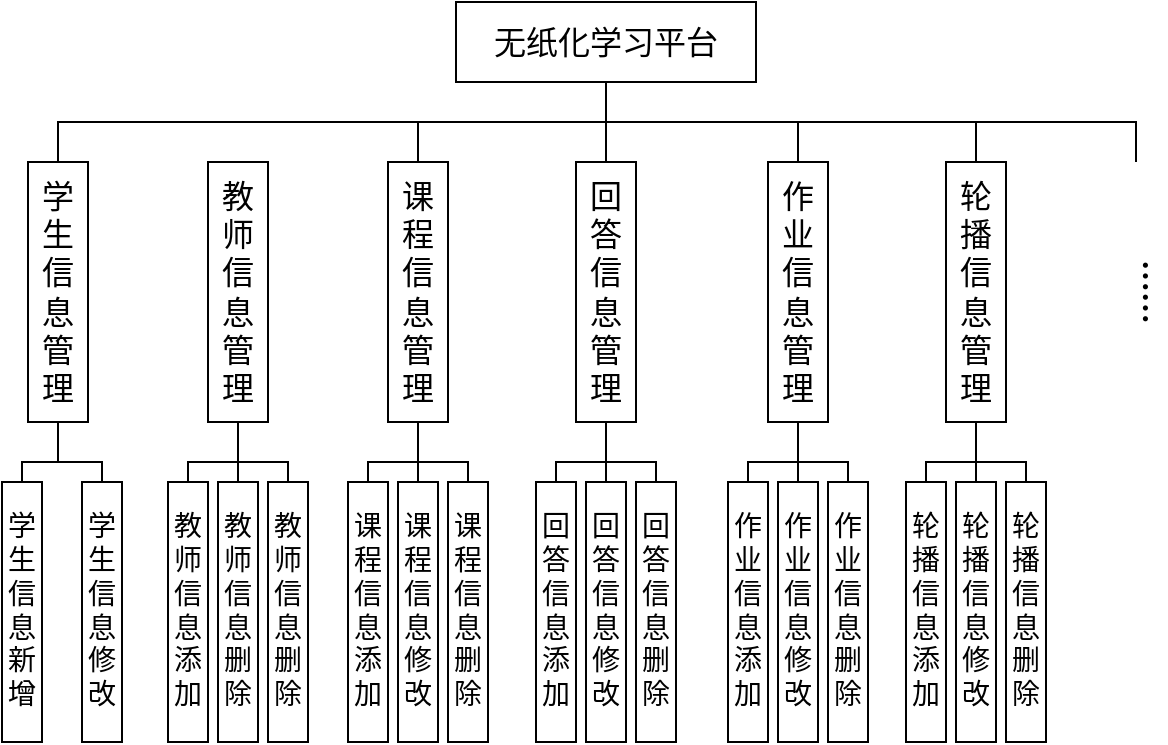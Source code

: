 <mxfile version="18.0.2" type="github">
  <diagram id="XVO9AAxLQijC5iL2iSVY" name="第 1 页">
    <mxGraphModel dx="1185" dy="588" grid="1" gridSize="10" guides="1" tooltips="1" connect="1" arrows="1" fold="1" page="1" pageScale="1" pageWidth="827" pageHeight="1169" math="0" shadow="0">
      <root>
        <mxCell id="0" />
        <mxCell id="1" parent="0" />
        <mxCell id="rA-lsOS7G83opefxdlpn-10" style="edgeStyle=orthogonalEdgeStyle;rounded=0;orthogonalLoop=1;jettySize=auto;html=1;entryX=0.5;entryY=0;entryDx=0;entryDy=0;fontSize=16;endArrow=none;endFill=0;fontFamily=宋体;" edge="1" parent="1" source="rA-lsOS7G83opefxdlpn-1" target="rA-lsOS7G83opefxdlpn-2">
          <mxGeometry relative="1" as="geometry">
            <Array as="points">
              <mxPoint x="429" y="200" />
              <mxPoint x="155" y="200" />
            </Array>
          </mxGeometry>
        </mxCell>
        <mxCell id="rA-lsOS7G83opefxdlpn-60" style="edgeStyle=orthogonalEdgeStyle;rounded=0;orthogonalLoop=1;jettySize=auto;html=1;fontFamily=宋体;fontSize=14;endArrow=none;endFill=0;" edge="1" parent="1" source="rA-lsOS7G83opefxdlpn-1" target="rA-lsOS7G83opefxdlpn-5">
          <mxGeometry relative="1" as="geometry" />
        </mxCell>
        <mxCell id="rA-lsOS7G83opefxdlpn-62" style="edgeStyle=orthogonalEdgeStyle;rounded=0;orthogonalLoop=1;jettySize=auto;html=1;entryX=0.25;entryY=0;entryDx=0;entryDy=0;fontFamily=宋体;fontSize=14;endArrow=none;endFill=0;" edge="1" parent="1" source="rA-lsOS7G83opefxdlpn-1" target="rA-lsOS7G83opefxdlpn-4">
          <mxGeometry relative="1" as="geometry">
            <Array as="points">
              <mxPoint x="429" y="200" />
              <mxPoint x="335" y="200" />
              <mxPoint x="335" y="220" />
            </Array>
          </mxGeometry>
        </mxCell>
        <mxCell id="rA-lsOS7G83opefxdlpn-63" style="edgeStyle=orthogonalEdgeStyle;rounded=0;orthogonalLoop=1;jettySize=auto;html=1;entryX=0.5;entryY=0;entryDx=0;entryDy=0;fontFamily=宋体;fontSize=14;endArrow=none;endFill=0;" edge="1" parent="1" source="rA-lsOS7G83opefxdlpn-1" target="rA-lsOS7G83opefxdlpn-6">
          <mxGeometry relative="1" as="geometry">
            <Array as="points">
              <mxPoint x="429" y="200" />
              <mxPoint x="525" y="200" />
            </Array>
          </mxGeometry>
        </mxCell>
        <mxCell id="rA-lsOS7G83opefxdlpn-64" style="edgeStyle=orthogonalEdgeStyle;rounded=0;orthogonalLoop=1;jettySize=auto;html=1;entryX=0.5;entryY=0;entryDx=0;entryDy=0;fontFamily=宋体;fontSize=14;endArrow=none;endFill=0;" edge="1" parent="1" source="rA-lsOS7G83opefxdlpn-1" target="rA-lsOS7G83opefxdlpn-7">
          <mxGeometry relative="1" as="geometry">
            <Array as="points">
              <mxPoint x="429" y="200" />
              <mxPoint x="614" y="200" />
            </Array>
          </mxGeometry>
        </mxCell>
        <mxCell id="rA-lsOS7G83opefxdlpn-65" style="edgeStyle=orthogonalEdgeStyle;rounded=0;orthogonalLoop=1;jettySize=auto;html=1;fontFamily=宋体;fontSize=14;endArrow=none;endFill=0;" edge="1" parent="1" source="rA-lsOS7G83opefxdlpn-1" target="rA-lsOS7G83opefxdlpn-9">
          <mxGeometry relative="1" as="geometry">
            <Array as="points">
              <mxPoint x="429" y="200" />
              <mxPoint x="694" y="200" />
            </Array>
          </mxGeometry>
        </mxCell>
        <mxCell id="rA-lsOS7G83opefxdlpn-1" value="无纸化学习平台" style="rounded=0;whiteSpace=wrap;html=1;fontSize=16;fontFamily=宋体;" vertex="1" parent="1">
          <mxGeometry x="354" y="140" width="150" height="40" as="geometry" />
        </mxCell>
        <mxCell id="rA-lsOS7G83opefxdlpn-20" style="edgeStyle=orthogonalEdgeStyle;rounded=0;orthogonalLoop=1;jettySize=auto;html=1;fontSize=14;endArrow=none;endFill=0;fontFamily=宋体;" edge="1" parent="1" source="rA-lsOS7G83opefxdlpn-2" target="rA-lsOS7G83opefxdlpn-18">
          <mxGeometry relative="1" as="geometry" />
        </mxCell>
        <mxCell id="rA-lsOS7G83opefxdlpn-21" style="edgeStyle=orthogonalEdgeStyle;rounded=0;orthogonalLoop=1;jettySize=auto;html=1;entryX=0.5;entryY=0;entryDx=0;entryDy=0;fontSize=14;endArrow=none;endFill=0;fontFamily=宋体;" edge="1" parent="1" source="rA-lsOS7G83opefxdlpn-2" target="rA-lsOS7G83opefxdlpn-19">
          <mxGeometry relative="1" as="geometry" />
        </mxCell>
        <mxCell id="rA-lsOS7G83opefxdlpn-2" value="学生信息管理" style="rounded=0;whiteSpace=wrap;html=1;glass=0;sketch=0;horizontal=1;fontSize=16;fontFamily=宋体;" vertex="1" parent="1">
          <mxGeometry x="140" y="220" width="30" height="130" as="geometry" />
        </mxCell>
        <mxCell id="rA-lsOS7G83opefxdlpn-25" style="edgeStyle=orthogonalEdgeStyle;rounded=0;orthogonalLoop=1;jettySize=auto;html=1;fontSize=14;endArrow=none;endFill=0;fontFamily=宋体;" edge="1" parent="1" source="rA-lsOS7G83opefxdlpn-3" target="rA-lsOS7G83opefxdlpn-22">
          <mxGeometry relative="1" as="geometry" />
        </mxCell>
        <mxCell id="rA-lsOS7G83opefxdlpn-26" style="edgeStyle=orthogonalEdgeStyle;rounded=0;orthogonalLoop=1;jettySize=auto;html=1;entryX=0.5;entryY=0;entryDx=0;entryDy=0;fontSize=14;endArrow=none;endFill=0;fontFamily=宋体;" edge="1" parent="1" source="rA-lsOS7G83opefxdlpn-3" target="rA-lsOS7G83opefxdlpn-23">
          <mxGeometry relative="1" as="geometry" />
        </mxCell>
        <mxCell id="rA-lsOS7G83opefxdlpn-27" style="edgeStyle=orthogonalEdgeStyle;rounded=0;orthogonalLoop=1;jettySize=auto;html=1;entryX=0.5;entryY=0;entryDx=0;entryDy=0;fontSize=14;endArrow=none;endFill=0;fontFamily=宋体;" edge="1" parent="1" source="rA-lsOS7G83opefxdlpn-3" target="rA-lsOS7G83opefxdlpn-24">
          <mxGeometry relative="1" as="geometry" />
        </mxCell>
        <mxCell id="rA-lsOS7G83opefxdlpn-3" value="教师信息管理" style="rounded=0;whiteSpace=wrap;html=1;glass=0;sketch=0;horizontal=1;fontSize=16;fontFamily=宋体;" vertex="1" parent="1">
          <mxGeometry x="230" y="220" width="30" height="130" as="geometry" />
        </mxCell>
        <mxCell id="rA-lsOS7G83opefxdlpn-31" style="edgeStyle=orthogonalEdgeStyle;rounded=0;orthogonalLoop=1;jettySize=auto;html=1;entryX=0.5;entryY=0;entryDx=0;entryDy=0;fontSize=14;endArrow=none;endFill=0;fontFamily=宋体;" edge="1" parent="1" source="rA-lsOS7G83opefxdlpn-4" target="rA-lsOS7G83opefxdlpn-28">
          <mxGeometry relative="1" as="geometry" />
        </mxCell>
        <mxCell id="rA-lsOS7G83opefxdlpn-32" style="edgeStyle=orthogonalEdgeStyle;rounded=0;orthogonalLoop=1;jettySize=auto;html=1;fontSize=14;endArrow=none;endFill=0;fontFamily=宋体;" edge="1" parent="1" source="rA-lsOS7G83opefxdlpn-4" target="rA-lsOS7G83opefxdlpn-29">
          <mxGeometry relative="1" as="geometry" />
        </mxCell>
        <mxCell id="rA-lsOS7G83opefxdlpn-33" style="edgeStyle=orthogonalEdgeStyle;rounded=0;orthogonalLoop=1;jettySize=auto;html=1;fontSize=14;endArrow=none;endFill=0;fontFamily=宋体;" edge="1" parent="1" source="rA-lsOS7G83opefxdlpn-4" target="rA-lsOS7G83opefxdlpn-30">
          <mxGeometry relative="1" as="geometry" />
        </mxCell>
        <mxCell id="rA-lsOS7G83opefxdlpn-4" value="课程信息管理" style="rounded=0;whiteSpace=wrap;html=1;glass=0;sketch=0;horizontal=1;fontSize=16;fontFamily=宋体;" vertex="1" parent="1">
          <mxGeometry x="320" y="220" width="30" height="130" as="geometry" />
        </mxCell>
        <mxCell id="rA-lsOS7G83opefxdlpn-39" style="edgeStyle=orthogonalEdgeStyle;rounded=0;orthogonalLoop=1;jettySize=auto;html=1;fontSize=14;endArrow=none;endFill=0;fontFamily=宋体;" edge="1" parent="1" source="rA-lsOS7G83opefxdlpn-5" target="rA-lsOS7G83opefxdlpn-34">
          <mxGeometry relative="1" as="geometry" />
        </mxCell>
        <mxCell id="rA-lsOS7G83opefxdlpn-40" style="edgeStyle=orthogonalEdgeStyle;rounded=0;orthogonalLoop=1;jettySize=auto;html=1;fontSize=14;endArrow=none;endFill=0;fontFamily=宋体;" edge="1" parent="1" source="rA-lsOS7G83opefxdlpn-5" target="rA-lsOS7G83opefxdlpn-36">
          <mxGeometry relative="1" as="geometry" />
        </mxCell>
        <mxCell id="rA-lsOS7G83opefxdlpn-41" style="edgeStyle=orthogonalEdgeStyle;rounded=0;orthogonalLoop=1;jettySize=auto;html=1;entryX=0.5;entryY=0;entryDx=0;entryDy=0;fontSize=14;endArrow=none;endFill=0;fontFamily=宋体;" edge="1" parent="1" source="rA-lsOS7G83opefxdlpn-5" target="rA-lsOS7G83opefxdlpn-37">
          <mxGeometry relative="1" as="geometry" />
        </mxCell>
        <mxCell id="rA-lsOS7G83opefxdlpn-5" value="回答信息管理" style="rounded=0;whiteSpace=wrap;html=1;glass=0;sketch=0;horizontal=1;fontSize=16;fontFamily=宋体;" vertex="1" parent="1">
          <mxGeometry x="414" y="220" width="30" height="130" as="geometry" />
        </mxCell>
        <mxCell id="rA-lsOS7G83opefxdlpn-45" style="edgeStyle=orthogonalEdgeStyle;rounded=0;orthogonalLoop=1;jettySize=auto;html=1;fontSize=14;endArrow=none;endFill=0;fontFamily=宋体;" edge="1" parent="1" source="rA-lsOS7G83opefxdlpn-6" target="rA-lsOS7G83opefxdlpn-43">
          <mxGeometry relative="1" as="geometry" />
        </mxCell>
        <mxCell id="rA-lsOS7G83opefxdlpn-46" style="edgeStyle=orthogonalEdgeStyle;rounded=0;orthogonalLoop=1;jettySize=auto;html=1;entryX=0.5;entryY=0;entryDx=0;entryDy=0;fontSize=14;endArrow=none;endFill=0;fontFamily=宋体;" edge="1" parent="1" source="rA-lsOS7G83opefxdlpn-6" target="rA-lsOS7G83opefxdlpn-42">
          <mxGeometry relative="1" as="geometry" />
        </mxCell>
        <mxCell id="rA-lsOS7G83opefxdlpn-47" style="edgeStyle=orthogonalEdgeStyle;rounded=0;orthogonalLoop=1;jettySize=auto;html=1;entryX=0.5;entryY=0;entryDx=0;entryDy=0;fontSize=14;endArrow=none;endFill=0;fontFamily=宋体;" edge="1" parent="1" source="rA-lsOS7G83opefxdlpn-6" target="rA-lsOS7G83opefxdlpn-44">
          <mxGeometry relative="1" as="geometry" />
        </mxCell>
        <mxCell id="rA-lsOS7G83opefxdlpn-6" value="作业信息管理" style="rounded=0;whiteSpace=wrap;html=1;glass=0;sketch=0;horizontal=1;fontSize=16;fontFamily=宋体;" vertex="1" parent="1">
          <mxGeometry x="510" y="220" width="30" height="130" as="geometry" />
        </mxCell>
        <mxCell id="rA-lsOS7G83opefxdlpn-51" style="edgeStyle=orthogonalEdgeStyle;rounded=0;orthogonalLoop=1;jettySize=auto;html=1;entryX=0.5;entryY=0;entryDx=0;entryDy=0;fontSize=14;endArrow=none;endFill=0;fontFamily=宋体;" edge="1" parent="1" source="rA-lsOS7G83opefxdlpn-7" target="rA-lsOS7G83opefxdlpn-48">
          <mxGeometry relative="1" as="geometry" />
        </mxCell>
        <mxCell id="rA-lsOS7G83opefxdlpn-52" style="edgeStyle=orthogonalEdgeStyle;rounded=0;orthogonalLoop=1;jettySize=auto;html=1;fontSize=14;endArrow=none;endFill=0;fontFamily=宋体;" edge="1" parent="1" source="rA-lsOS7G83opefxdlpn-7" target="rA-lsOS7G83opefxdlpn-49">
          <mxGeometry relative="1" as="geometry" />
        </mxCell>
        <mxCell id="rA-lsOS7G83opefxdlpn-53" style="edgeStyle=orthogonalEdgeStyle;rounded=0;orthogonalLoop=1;jettySize=auto;html=1;fontSize=14;endArrow=none;endFill=0;fontFamily=宋体;" edge="1" parent="1" source="rA-lsOS7G83opefxdlpn-7" target="rA-lsOS7G83opefxdlpn-50">
          <mxGeometry relative="1" as="geometry" />
        </mxCell>
        <mxCell id="rA-lsOS7G83opefxdlpn-7" value="轮播信息管理" style="rounded=0;whiteSpace=wrap;html=1;glass=0;sketch=0;horizontal=1;fontSize=16;fontFamily=宋体;" vertex="1" parent="1">
          <mxGeometry x="599" y="220" width="30" height="130" as="geometry" />
        </mxCell>
        <mxCell id="rA-lsOS7G83opefxdlpn-9" value="……" style="text;html=1;strokeColor=none;fillColor=none;align=center;verticalAlign=middle;whiteSpace=wrap;rounded=0;glass=0;sketch=0;fontSize=16;fontStyle=1;horizontal=0;fontFamily=宋体;" vertex="1" parent="1">
          <mxGeometry x="679" y="220" width="30" height="130" as="geometry" />
        </mxCell>
        <mxCell id="rA-lsOS7G83opefxdlpn-18" value="学生信息新增" style="rounded=0;whiteSpace=wrap;html=1;glass=0;sketch=0;fontSize=14;fontFamily=宋体;" vertex="1" parent="1">
          <mxGeometry x="127" y="380" width="20" height="130" as="geometry" />
        </mxCell>
        <mxCell id="rA-lsOS7G83opefxdlpn-19" value="学生信息修改" style="rounded=0;whiteSpace=wrap;html=1;glass=0;sketch=0;fontSize=14;fontFamily=宋体;" vertex="1" parent="1">
          <mxGeometry x="167" y="380" width="20" height="130" as="geometry" />
        </mxCell>
        <mxCell id="rA-lsOS7G83opefxdlpn-22" value="教师信息添加" style="rounded=0;whiteSpace=wrap;html=1;glass=0;sketch=0;fontSize=14;fontFamily=宋体;" vertex="1" parent="1">
          <mxGeometry x="210" y="380" width="20" height="130" as="geometry" />
        </mxCell>
        <mxCell id="rA-lsOS7G83opefxdlpn-23" value="教师信息删除" style="rounded=0;whiteSpace=wrap;html=1;glass=0;sketch=0;fontSize=14;fontFamily=宋体;" vertex="1" parent="1">
          <mxGeometry x="235" y="380" width="20" height="130" as="geometry" />
        </mxCell>
        <mxCell id="rA-lsOS7G83opefxdlpn-24" value="教师信息删除" style="rounded=0;whiteSpace=wrap;html=1;glass=0;sketch=0;fontSize=14;fontFamily=宋体;" vertex="1" parent="1">
          <mxGeometry x="260" y="380" width="20" height="130" as="geometry" />
        </mxCell>
        <mxCell id="rA-lsOS7G83opefxdlpn-28" value="课程信息添加" style="rounded=0;whiteSpace=wrap;html=1;glass=0;sketch=0;fontSize=14;fontFamily=宋体;" vertex="1" parent="1">
          <mxGeometry x="300" y="380" width="20" height="130" as="geometry" />
        </mxCell>
        <mxCell id="rA-lsOS7G83opefxdlpn-29" value="课程信息修改" style="rounded=0;whiteSpace=wrap;html=1;glass=0;sketch=0;fontSize=14;fontFamily=宋体;" vertex="1" parent="1">
          <mxGeometry x="325" y="380" width="20" height="130" as="geometry" />
        </mxCell>
        <mxCell id="rA-lsOS7G83opefxdlpn-30" value="课程信息删除" style="rounded=0;whiteSpace=wrap;html=1;glass=0;sketch=0;fontSize=14;fontFamily=宋体;" vertex="1" parent="1">
          <mxGeometry x="350" y="380" width="20" height="130" as="geometry" />
        </mxCell>
        <mxCell id="rA-lsOS7G83opefxdlpn-34" value="回答信息添加" style="rounded=0;whiteSpace=wrap;html=1;glass=0;sketch=0;fontSize=14;fontFamily=宋体;" vertex="1" parent="1">
          <mxGeometry x="394" y="380" width="20" height="130" as="geometry" />
        </mxCell>
        <mxCell id="rA-lsOS7G83opefxdlpn-36" value="回答信息修改" style="rounded=0;whiteSpace=wrap;html=1;glass=0;sketch=0;fontSize=14;fontFamily=宋体;" vertex="1" parent="1">
          <mxGeometry x="419" y="380" width="20" height="130" as="geometry" />
        </mxCell>
        <mxCell id="rA-lsOS7G83opefxdlpn-37" value="回答信息删除" style="rounded=0;whiteSpace=wrap;html=1;glass=0;sketch=0;fontSize=14;fontFamily=宋体;" vertex="1" parent="1">
          <mxGeometry x="444" y="380" width="20" height="130" as="geometry" />
        </mxCell>
        <mxCell id="rA-lsOS7G83opefxdlpn-42" value="作业信息添加" style="rounded=0;whiteSpace=wrap;html=1;glass=0;sketch=0;fontSize=14;fontFamily=宋体;" vertex="1" parent="1">
          <mxGeometry x="490" y="380" width="20" height="130" as="geometry" />
        </mxCell>
        <mxCell id="rA-lsOS7G83opefxdlpn-43" value="作业信息修改" style="rounded=0;whiteSpace=wrap;html=1;glass=0;sketch=0;fontSize=14;fontFamily=宋体;" vertex="1" parent="1">
          <mxGeometry x="515" y="380" width="20" height="130" as="geometry" />
        </mxCell>
        <mxCell id="rA-lsOS7G83opefxdlpn-44" value="作业信息删除" style="rounded=0;whiteSpace=wrap;html=1;glass=0;sketch=0;fontSize=14;fontFamily=宋体;" vertex="1" parent="1">
          <mxGeometry x="540" y="380" width="20" height="130" as="geometry" />
        </mxCell>
        <mxCell id="rA-lsOS7G83opefxdlpn-48" value="轮播信息添加" style="rounded=0;whiteSpace=wrap;html=1;glass=0;sketch=0;fontSize=14;fontFamily=宋体;" vertex="1" parent="1">
          <mxGeometry x="579" y="380" width="20" height="130" as="geometry" />
        </mxCell>
        <mxCell id="rA-lsOS7G83opefxdlpn-49" value="轮播信息修改" style="rounded=0;whiteSpace=wrap;html=1;glass=0;sketch=0;fontSize=14;fontFamily=宋体;" vertex="1" parent="1">
          <mxGeometry x="604" y="380" width="20" height="130" as="geometry" />
        </mxCell>
        <mxCell id="rA-lsOS7G83opefxdlpn-50" value="轮播信息删除" style="rounded=0;whiteSpace=wrap;html=1;glass=0;sketch=0;fontSize=14;fontFamily=宋体;" vertex="1" parent="1">
          <mxGeometry x="629" y="380" width="20" height="130" as="geometry" />
        </mxCell>
      </root>
    </mxGraphModel>
  </diagram>
</mxfile>
